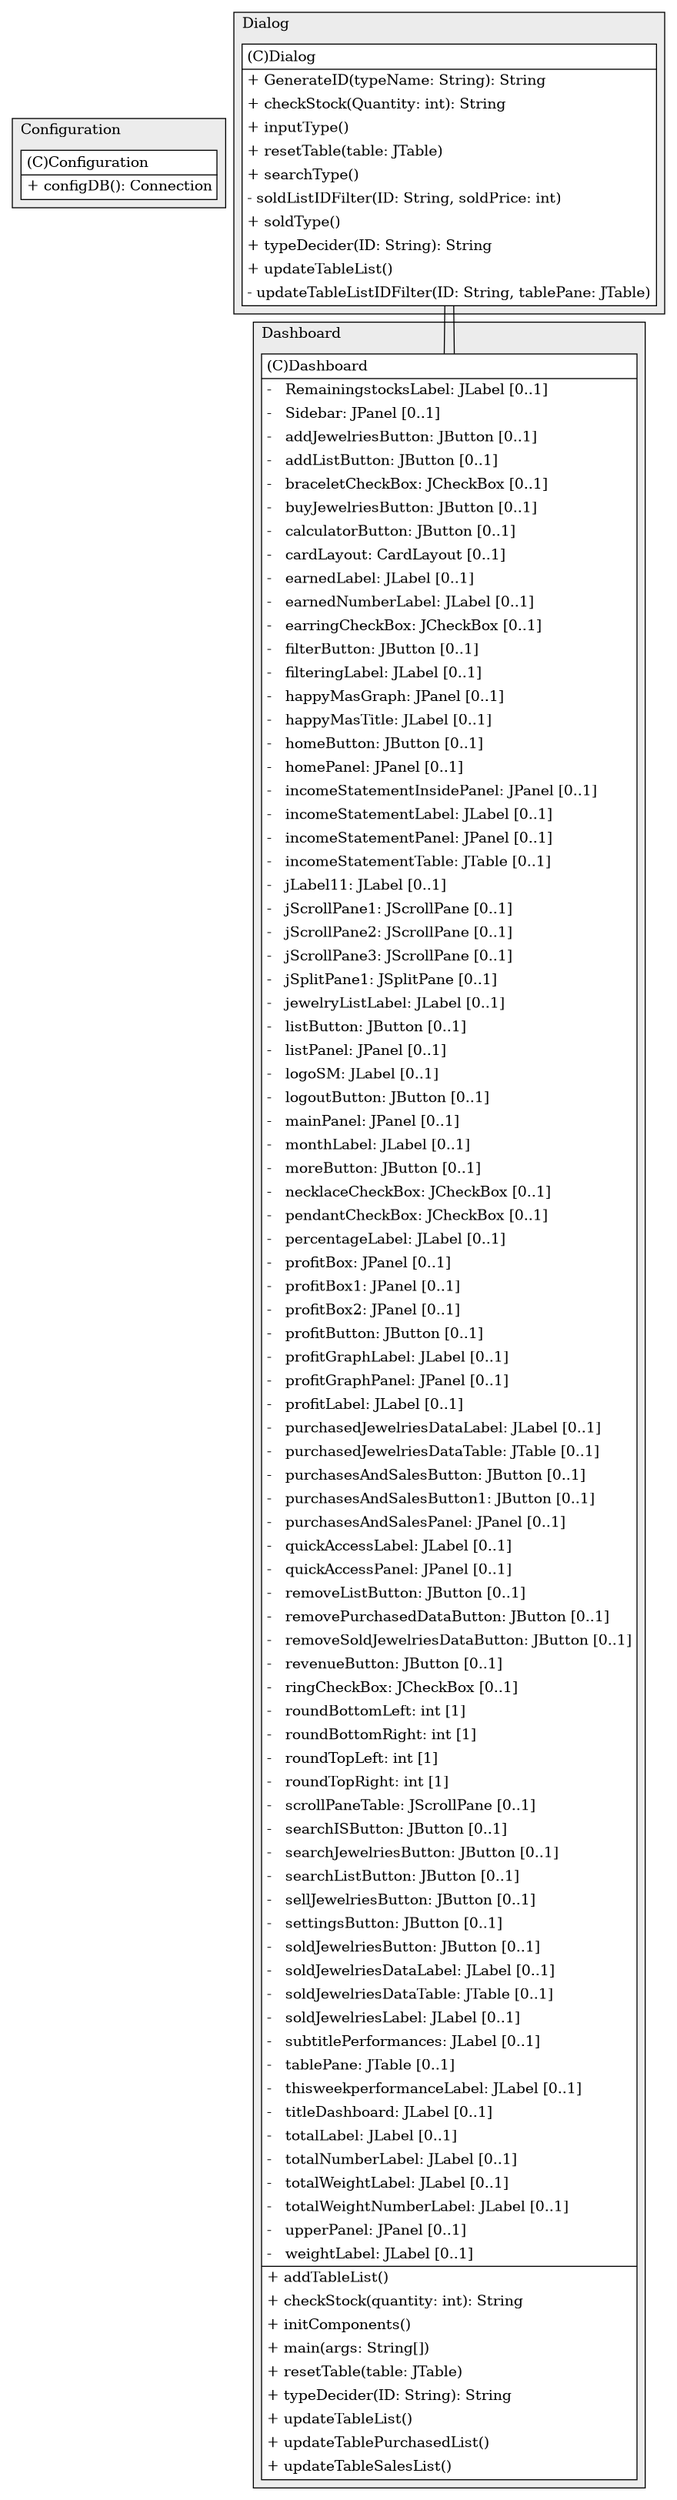 @startuml

/' diagram meta data start
config=StructureConfiguration;
{
  "projectClassification": {
    "searchMode": "OpenProject", // OpenProject, AllProjects
    "includedProjects": "",
    "pathEndKeywords": "*.impl",
    "isClientPath": "",
    "isClientName": "",
    "isTestPath": "",
    "isTestName": "",
    "isMappingPath": "",
    "isMappingName": "",
    "isDataAccessPath": "",
    "isDataAccessName": "",
    "isDataStructurePath": "",
    "isDataStructureName": "",
    "isInterfaceStructuresPath": "",
    "isInterfaceStructuresName": "",
    "isEntryPointPath": "",
    "isEntryPointName": "",
    "treatFinalFieldsAsMandatory": false
  },
  "graphRestriction": {
    "classPackageExcludeFilter": "",
    "classPackageIncludeFilter": "",
    "classNameExcludeFilter": "",
    "classNameIncludeFilter": "",
    "methodNameExcludeFilter": "",
    "methodNameIncludeFilter": "",
    "removeByInheritance": "", // inheritance/annotation based filtering is done in a second step
    "removeByAnnotation": "",
    "removeByClassPackage": "", // cleanup the graph after inheritance/annotation based filtering is done
    "removeByClassName": "",
    "cutMappings": false,
    "cutEnum": true,
    "cutTests": true,
    "cutClient": true,
    "cutDataAccess": false,
    "cutInterfaceStructures": false,
    "cutDataStructures": false,
    "cutGetterAndSetter": true,
    "cutConstructors": true
  },
  "graphTraversal": {
    "forwardDepth": 6,
    "backwardDepth": 6,
    "classPackageExcludeFilter": "",
    "classPackageIncludeFilter": "",
    "classNameExcludeFilter": "",
    "classNameIncludeFilter": "",
    "methodNameExcludeFilter": "",
    "methodNameIncludeFilter": "",
    "hideMappings": false,
    "hideDataStructures": false,
    "hidePrivateMethods": true,
    "hideInterfaceCalls": true, // indirection: implementation -> interface (is hidden) -> implementation
    "onlyShowApplicationEntryPoints": false, // root node is included
    "useMethodCallsForStructureDiagram": "ForwardOnly" // ForwardOnly, BothDirections, No
  },
  "details": {
    "aggregation": "GroupByClass", // ByClass, GroupByClass, None
    "showClassGenericTypes": true,
    "showMethods": true,
    "showMethodParameterNames": true,
    "showMethodParameterTypes": true,
    "showMethodReturnType": true,
    "showPackageLevels": 2,
    "showDetailedClassStructure": true
  },
  "rootClass": "Dashboard",
  "extensionCallbackMethod": "" // qualified.class.name#methodName - signature: public static String method(String)
}
diagram meta data end '/



digraph g {
    rankdir="TB"
    splines=polyline
    

'nodes 
subgraph cluster_1563253546 { 
   	label=Configuration
	labeljust=l
	fillcolor="#ececec"
	style=filled
   
   Configuration1563253546[
	label=<<TABLE BORDER="1" CELLBORDER="0" CELLPADDING="4" CELLSPACING="0">
<TR><TD ALIGN="LEFT" >(C)Configuration</TD></TR>
<HR/>
<TR><TD ALIGN="LEFT" >+ configDB(): Connection</TD></TR>
</TABLE>>
	style=filled
	margin=0
	shape=plaintext
	fillcolor="#FFFFFF"
];
} 

subgraph cluster_2046749032 { 
   	label=Dialog
	labeljust=l
	fillcolor="#ececec"
	style=filled
   
   Dialog2046749032[
	label=<<TABLE BORDER="1" CELLBORDER="0" CELLPADDING="4" CELLSPACING="0">
<TR><TD ALIGN="LEFT" >(C)Dialog</TD></TR>
<HR/>
<TR><TD ALIGN="LEFT" >+ GenerateID(typeName: String): String</TD></TR>
<TR><TD ALIGN="LEFT" >+ checkStock(Quantity: int): String</TD></TR>
<TR><TD ALIGN="LEFT" >+ inputType()</TD></TR>
<TR><TD ALIGN="LEFT" >+ resetTable(table: JTable)</TD></TR>
<TR><TD ALIGN="LEFT" >+ searchType()</TD></TR>
<TR><TD ALIGN="LEFT" >- soldListIDFilter(ID: String, soldPrice: int)</TD></TR>
<TR><TD ALIGN="LEFT" >+ soldType()</TD></TR>
<TR><TD ALIGN="LEFT" >+ typeDecider(ID: String): String</TD></TR>
<TR><TD ALIGN="LEFT" >+ updateTableList()</TD></TR>
<TR><TD ALIGN="LEFT" >- updateTableListIDFilter(ID: String, tablePane: JTable)</TD></TR>
</TABLE>>
	style=filled
	margin=0
	shape=plaintext
	fillcolor="#FFFFFF"
];
} 

subgraph cluster_956107380 { 
   	label=Dashboard
	labeljust=l
	fillcolor="#ececec"
	style=filled
   
   Dashboard956107380[
	label=<<TABLE BORDER="1" CELLBORDER="0" CELLPADDING="4" CELLSPACING="0">
<TR><TD ALIGN="LEFT" >(C)Dashboard</TD></TR>
<HR/>
<TR><TD ALIGN="LEFT" >-   RemainingstocksLabel: JLabel [0..1]</TD></TR>
<TR><TD ALIGN="LEFT" >-   Sidebar: JPanel [0..1]</TD></TR>
<TR><TD ALIGN="LEFT" >-   addJewelriesButton: JButton [0..1]</TD></TR>
<TR><TD ALIGN="LEFT" >-   addListButton: JButton [0..1]</TD></TR>
<TR><TD ALIGN="LEFT" >-   braceletCheckBox: JCheckBox [0..1]</TD></TR>
<TR><TD ALIGN="LEFT" >-   buyJewelriesButton: JButton [0..1]</TD></TR>
<TR><TD ALIGN="LEFT" >-   calculatorButton: JButton [0..1]</TD></TR>
<TR><TD ALIGN="LEFT" >-   cardLayout: CardLayout [0..1]</TD></TR>
<TR><TD ALIGN="LEFT" >-   earnedLabel: JLabel [0..1]</TD></TR>
<TR><TD ALIGN="LEFT" >-   earnedNumberLabel: JLabel [0..1]</TD></TR>
<TR><TD ALIGN="LEFT" >-   earringCheckBox: JCheckBox [0..1]</TD></TR>
<TR><TD ALIGN="LEFT" >-   filterButton: JButton [0..1]</TD></TR>
<TR><TD ALIGN="LEFT" >-   filteringLabel: JLabel [0..1]</TD></TR>
<TR><TD ALIGN="LEFT" >-   happyMasGraph: JPanel [0..1]</TD></TR>
<TR><TD ALIGN="LEFT" >-   happyMasTitle: JLabel [0..1]</TD></TR>
<TR><TD ALIGN="LEFT" >-   homeButton: JButton [0..1]</TD></TR>
<TR><TD ALIGN="LEFT" >-   homePanel: JPanel [0..1]</TD></TR>
<TR><TD ALIGN="LEFT" >-   incomeStatementInsidePanel: JPanel [0..1]</TD></TR>
<TR><TD ALIGN="LEFT" >-   incomeStatementLabel: JLabel [0..1]</TD></TR>
<TR><TD ALIGN="LEFT" >-   incomeStatementPanel: JPanel [0..1]</TD></TR>
<TR><TD ALIGN="LEFT" >-   incomeStatementTable: JTable [0..1]</TD></TR>
<TR><TD ALIGN="LEFT" >-   jLabel11: JLabel [0..1]</TD></TR>
<TR><TD ALIGN="LEFT" >-   jScrollPane1: JScrollPane [0..1]</TD></TR>
<TR><TD ALIGN="LEFT" >-   jScrollPane2: JScrollPane [0..1]</TD></TR>
<TR><TD ALIGN="LEFT" >-   jScrollPane3: JScrollPane [0..1]</TD></TR>
<TR><TD ALIGN="LEFT" >-   jSplitPane1: JSplitPane [0..1]</TD></TR>
<TR><TD ALIGN="LEFT" >-   jewelryListLabel: JLabel [0..1]</TD></TR>
<TR><TD ALIGN="LEFT" >-   listButton: JButton [0..1]</TD></TR>
<TR><TD ALIGN="LEFT" >-   listPanel: JPanel [0..1]</TD></TR>
<TR><TD ALIGN="LEFT" >-   logoSM: JLabel [0..1]</TD></TR>
<TR><TD ALIGN="LEFT" >-   logoutButton: JButton [0..1]</TD></TR>
<TR><TD ALIGN="LEFT" >-   mainPanel: JPanel [0..1]</TD></TR>
<TR><TD ALIGN="LEFT" >-   monthLabel: JLabel [0..1]</TD></TR>
<TR><TD ALIGN="LEFT" >-   moreButton: JButton [0..1]</TD></TR>
<TR><TD ALIGN="LEFT" >-   necklaceCheckBox: JCheckBox [0..1]</TD></TR>
<TR><TD ALIGN="LEFT" >-   pendantCheckBox: JCheckBox [0..1]</TD></TR>
<TR><TD ALIGN="LEFT" >-   percentageLabel: JLabel [0..1]</TD></TR>
<TR><TD ALIGN="LEFT" >-   profitBox: JPanel [0..1]</TD></TR>
<TR><TD ALIGN="LEFT" >-   profitBox1: JPanel [0..1]</TD></TR>
<TR><TD ALIGN="LEFT" >-   profitBox2: JPanel [0..1]</TD></TR>
<TR><TD ALIGN="LEFT" >-   profitButton: JButton [0..1]</TD></TR>
<TR><TD ALIGN="LEFT" >-   profitGraphLabel: JLabel [0..1]</TD></TR>
<TR><TD ALIGN="LEFT" >-   profitGraphPanel: JPanel [0..1]</TD></TR>
<TR><TD ALIGN="LEFT" >-   profitLabel: JLabel [0..1]</TD></TR>
<TR><TD ALIGN="LEFT" >-   purchasedJewelriesDataLabel: JLabel [0..1]</TD></TR>
<TR><TD ALIGN="LEFT" >-   purchasedJewelriesDataTable: JTable [0..1]</TD></TR>
<TR><TD ALIGN="LEFT" >-   purchasesAndSalesButton: JButton [0..1]</TD></TR>
<TR><TD ALIGN="LEFT" >-   purchasesAndSalesButton1: JButton [0..1]</TD></TR>
<TR><TD ALIGN="LEFT" >-   purchasesAndSalesPanel: JPanel [0..1]</TD></TR>
<TR><TD ALIGN="LEFT" >-   quickAccessLabel: JLabel [0..1]</TD></TR>
<TR><TD ALIGN="LEFT" >-   quickAccessPanel: JPanel [0..1]</TD></TR>
<TR><TD ALIGN="LEFT" >-   removeListButton: JButton [0..1]</TD></TR>
<TR><TD ALIGN="LEFT" >-   removePurchasedDataButton: JButton [0..1]</TD></TR>
<TR><TD ALIGN="LEFT" >-   removeSoldJewelriesDataButton: JButton [0..1]</TD></TR>
<TR><TD ALIGN="LEFT" >-   revenueButton: JButton [0..1]</TD></TR>
<TR><TD ALIGN="LEFT" >-   ringCheckBox: JCheckBox [0..1]</TD></TR>
<TR><TD ALIGN="LEFT" >-   roundBottomLeft: int [1]</TD></TR>
<TR><TD ALIGN="LEFT" >-   roundBottomRight: int [1]</TD></TR>
<TR><TD ALIGN="LEFT" >-   roundTopLeft: int [1]</TD></TR>
<TR><TD ALIGN="LEFT" >-   roundTopRight: int [1]</TD></TR>
<TR><TD ALIGN="LEFT" >-   scrollPaneTable: JScrollPane [0..1]</TD></TR>
<TR><TD ALIGN="LEFT" >-   searchISButton: JButton [0..1]</TD></TR>
<TR><TD ALIGN="LEFT" >-   searchJewelriesButton: JButton [0..1]</TD></TR>
<TR><TD ALIGN="LEFT" >-   searchListButton: JButton [0..1]</TD></TR>
<TR><TD ALIGN="LEFT" >-   sellJewelriesButton: JButton [0..1]</TD></TR>
<TR><TD ALIGN="LEFT" >-   settingsButton: JButton [0..1]</TD></TR>
<TR><TD ALIGN="LEFT" >-   soldJewelriesButton: JButton [0..1]</TD></TR>
<TR><TD ALIGN="LEFT" >-   soldJewelriesDataLabel: JLabel [0..1]</TD></TR>
<TR><TD ALIGN="LEFT" >-   soldJewelriesDataTable: JTable [0..1]</TD></TR>
<TR><TD ALIGN="LEFT" >-   soldJewelriesLabel: JLabel [0..1]</TD></TR>
<TR><TD ALIGN="LEFT" >-   subtitlePerformances: JLabel [0..1]</TD></TR>
<TR><TD ALIGN="LEFT" >-   tablePane: JTable [0..1]</TD></TR>
<TR><TD ALIGN="LEFT" >-   thisweekperformanceLabel: JLabel [0..1]</TD></TR>
<TR><TD ALIGN="LEFT" >-   titleDashboard: JLabel [0..1]</TD></TR>
<TR><TD ALIGN="LEFT" >-   totalLabel: JLabel [0..1]</TD></TR>
<TR><TD ALIGN="LEFT" >-   totalNumberLabel: JLabel [0..1]</TD></TR>
<TR><TD ALIGN="LEFT" >-   totalWeightLabel: JLabel [0..1]</TD></TR>
<TR><TD ALIGN="LEFT" >-   totalWeightNumberLabel: JLabel [0..1]</TD></TR>
<TR><TD ALIGN="LEFT" >-   upperPanel: JPanel [0..1]</TD></TR>
<TR><TD ALIGN="LEFT" >-   weightLabel: JLabel [0..1]</TD></TR>
<HR/>
<TR><TD ALIGN="LEFT" >+ addTableList()</TD></TR>
<TR><TD ALIGN="LEFT" >+ checkStock(quantity: int): String</TD></TR>
<TR><TD ALIGN="LEFT" >+ initComponents()</TD></TR>
<TR><TD ALIGN="LEFT" >+ main(args: String[])</TD></TR>
<TR><TD ALIGN="LEFT" >+ resetTable(table: JTable)</TD></TR>
<TR><TD ALIGN="LEFT" >+ typeDecider(ID: String): String</TD></TR>
<TR><TD ALIGN="LEFT" >+ updateTableList()</TD></TR>
<TR><TD ALIGN="LEFT" >+ updateTablePurchasedList()</TD></TR>
<TR><TD ALIGN="LEFT" >+ updateTableSalesList()</TD></TR>
</TABLE>>
	style=filled
	margin=0
	shape=plaintext
	fillcolor="#FFFFFF"
];
} 

'edges    
Dashboard956107380 -> Dialog2046749032[arrowhead=none];
Dialog2046749032 -> Dashboard956107380[arrowhead=none];
    
}
@enduml